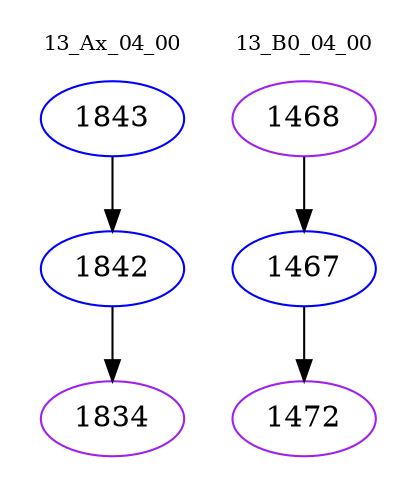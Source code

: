 digraph{
subgraph cluster_0 {
color = white
label = "13_Ax_04_00";
fontsize=10;
T0_1843 [label="1843", color="blue"]
T0_1843 -> T0_1842 [color="black"]
T0_1842 [label="1842", color="blue"]
T0_1842 -> T0_1834 [color="black"]
T0_1834 [label="1834", color="purple"]
}
subgraph cluster_1 {
color = white
label = "13_B0_04_00";
fontsize=10;
T1_1468 [label="1468", color="purple"]
T1_1468 -> T1_1467 [color="black"]
T1_1467 [label="1467", color="blue"]
T1_1467 -> T1_1472 [color="black"]
T1_1472 [label="1472", color="purple"]
}
}
